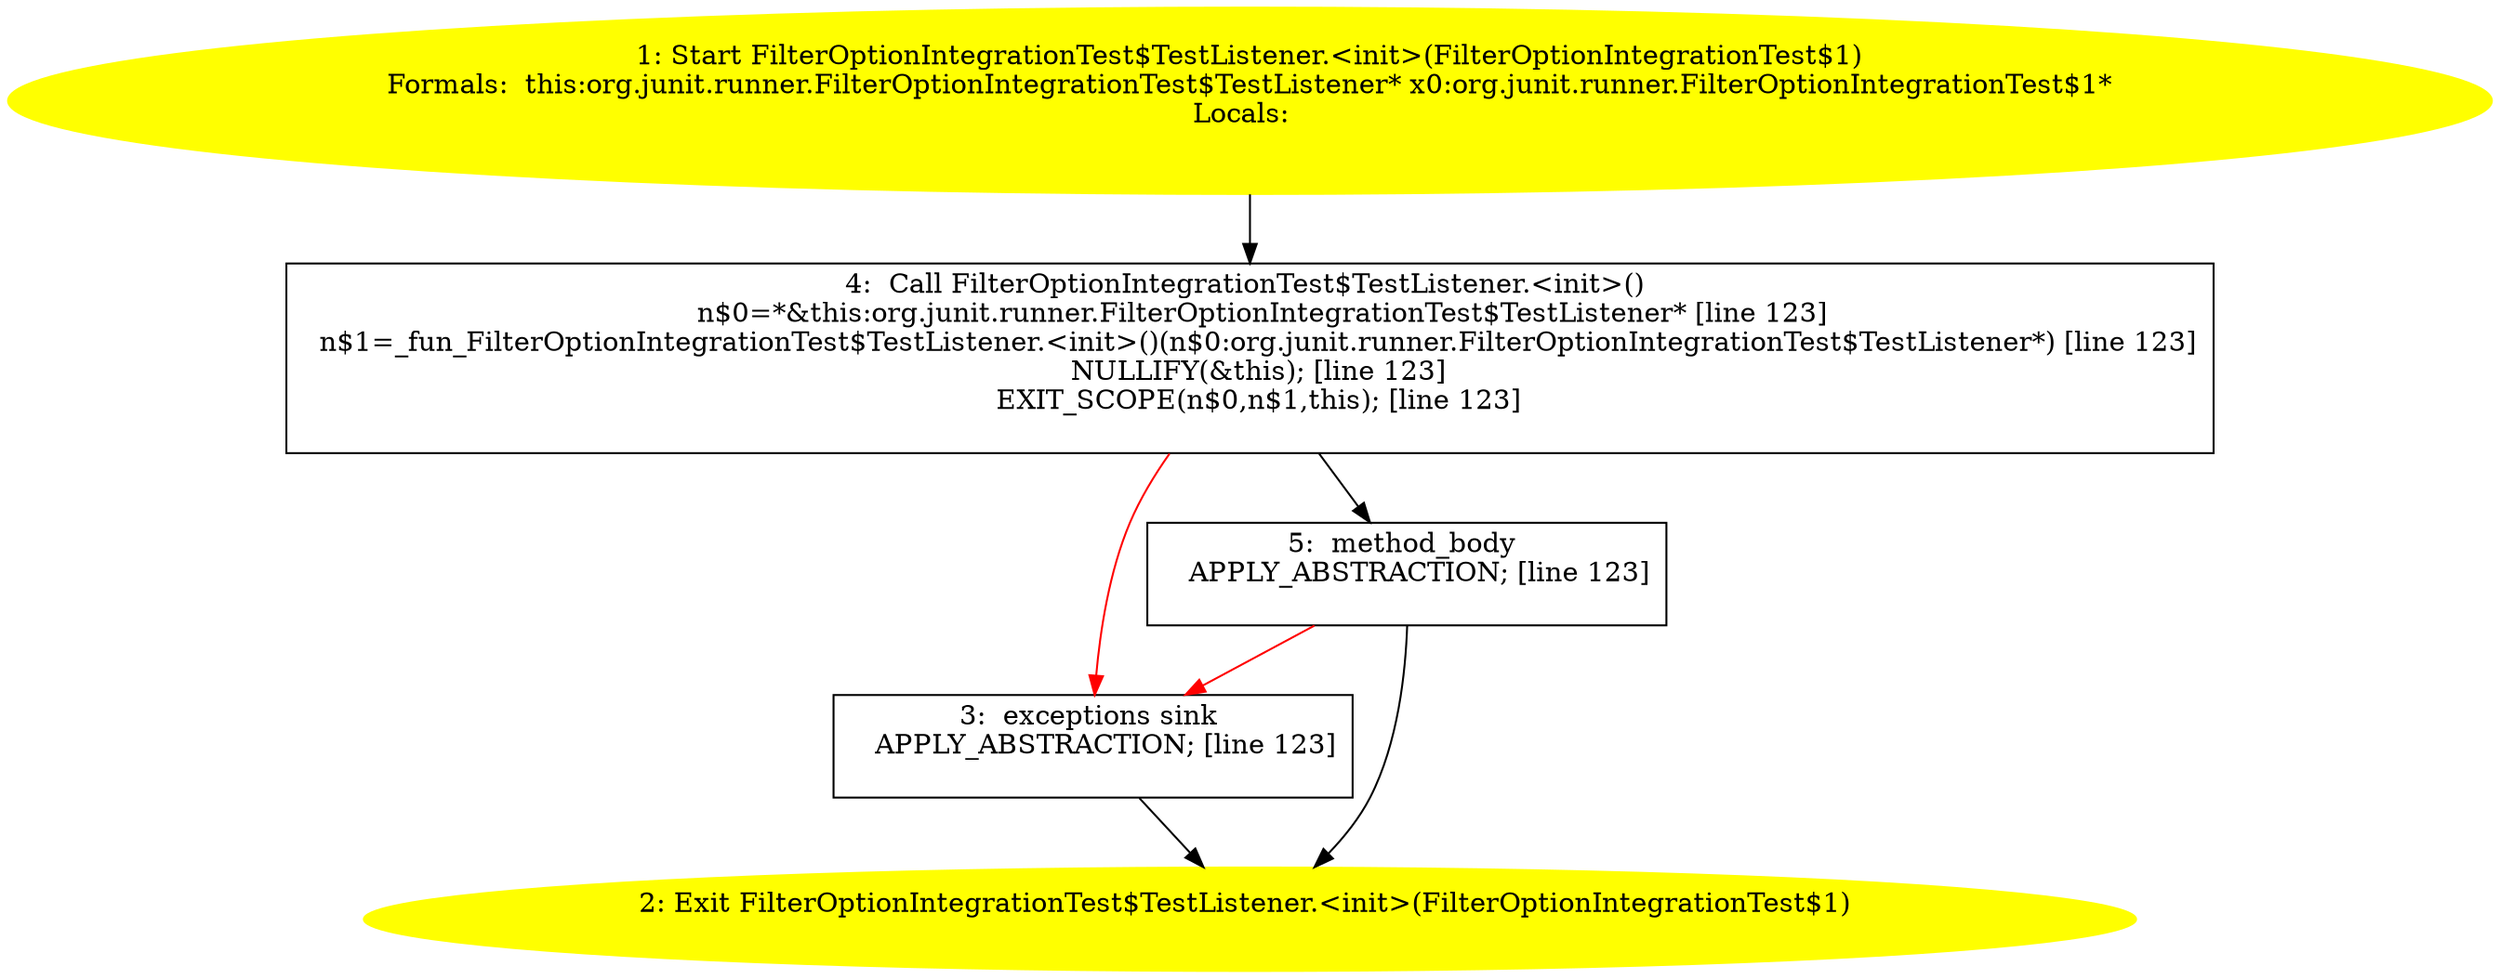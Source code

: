 /* @generated */
digraph cfg {
"org.junit.runner.FilterOptionIntegrationTest$TestListener.<init>(org.junit.runner.FilterOptionIntegr.f99755a4b7c2291ff7560028c1f14166_1" [label="1: Start FilterOptionIntegrationTest$TestListener.<init>(FilterOptionIntegrationTest$1)\nFormals:  this:org.junit.runner.FilterOptionIntegrationTest$TestListener* x0:org.junit.runner.FilterOptionIntegrationTest$1*\nLocals:  \n  " color=yellow style=filled]
	

	 "org.junit.runner.FilterOptionIntegrationTest$TestListener.<init>(org.junit.runner.FilterOptionIntegr.f99755a4b7c2291ff7560028c1f14166_1" -> "org.junit.runner.FilterOptionIntegrationTest$TestListener.<init>(org.junit.runner.FilterOptionIntegr.f99755a4b7c2291ff7560028c1f14166_4" ;
"org.junit.runner.FilterOptionIntegrationTest$TestListener.<init>(org.junit.runner.FilterOptionIntegr.f99755a4b7c2291ff7560028c1f14166_2" [label="2: Exit FilterOptionIntegrationTest$TestListener.<init>(FilterOptionIntegrationTest$1) \n  " color=yellow style=filled]
	

"org.junit.runner.FilterOptionIntegrationTest$TestListener.<init>(org.junit.runner.FilterOptionIntegr.f99755a4b7c2291ff7560028c1f14166_3" [label="3:  exceptions sink \n   APPLY_ABSTRACTION; [line 123]\n " shape="box"]
	

	 "org.junit.runner.FilterOptionIntegrationTest$TestListener.<init>(org.junit.runner.FilterOptionIntegr.f99755a4b7c2291ff7560028c1f14166_3" -> "org.junit.runner.FilterOptionIntegrationTest$TestListener.<init>(org.junit.runner.FilterOptionIntegr.f99755a4b7c2291ff7560028c1f14166_2" ;
"org.junit.runner.FilterOptionIntegrationTest$TestListener.<init>(org.junit.runner.FilterOptionIntegr.f99755a4b7c2291ff7560028c1f14166_4" [label="4:  Call FilterOptionIntegrationTest$TestListener.<init>() \n   n$0=*&this:org.junit.runner.FilterOptionIntegrationTest$TestListener* [line 123]\n  n$1=_fun_FilterOptionIntegrationTest$TestListener.<init>()(n$0:org.junit.runner.FilterOptionIntegrationTest$TestListener*) [line 123]\n  NULLIFY(&this); [line 123]\n  EXIT_SCOPE(n$0,n$1,this); [line 123]\n " shape="box"]
	

	 "org.junit.runner.FilterOptionIntegrationTest$TestListener.<init>(org.junit.runner.FilterOptionIntegr.f99755a4b7c2291ff7560028c1f14166_4" -> "org.junit.runner.FilterOptionIntegrationTest$TestListener.<init>(org.junit.runner.FilterOptionIntegr.f99755a4b7c2291ff7560028c1f14166_5" ;
	 "org.junit.runner.FilterOptionIntegrationTest$TestListener.<init>(org.junit.runner.FilterOptionIntegr.f99755a4b7c2291ff7560028c1f14166_4" -> "org.junit.runner.FilterOptionIntegrationTest$TestListener.<init>(org.junit.runner.FilterOptionIntegr.f99755a4b7c2291ff7560028c1f14166_3" [color="red" ];
"org.junit.runner.FilterOptionIntegrationTest$TestListener.<init>(org.junit.runner.FilterOptionIntegr.f99755a4b7c2291ff7560028c1f14166_5" [label="5:  method_body \n   APPLY_ABSTRACTION; [line 123]\n " shape="box"]
	

	 "org.junit.runner.FilterOptionIntegrationTest$TestListener.<init>(org.junit.runner.FilterOptionIntegr.f99755a4b7c2291ff7560028c1f14166_5" -> "org.junit.runner.FilterOptionIntegrationTest$TestListener.<init>(org.junit.runner.FilterOptionIntegr.f99755a4b7c2291ff7560028c1f14166_2" ;
	 "org.junit.runner.FilterOptionIntegrationTest$TestListener.<init>(org.junit.runner.FilterOptionIntegr.f99755a4b7c2291ff7560028c1f14166_5" -> "org.junit.runner.FilterOptionIntegrationTest$TestListener.<init>(org.junit.runner.FilterOptionIntegr.f99755a4b7c2291ff7560028c1f14166_3" [color="red" ];
}
